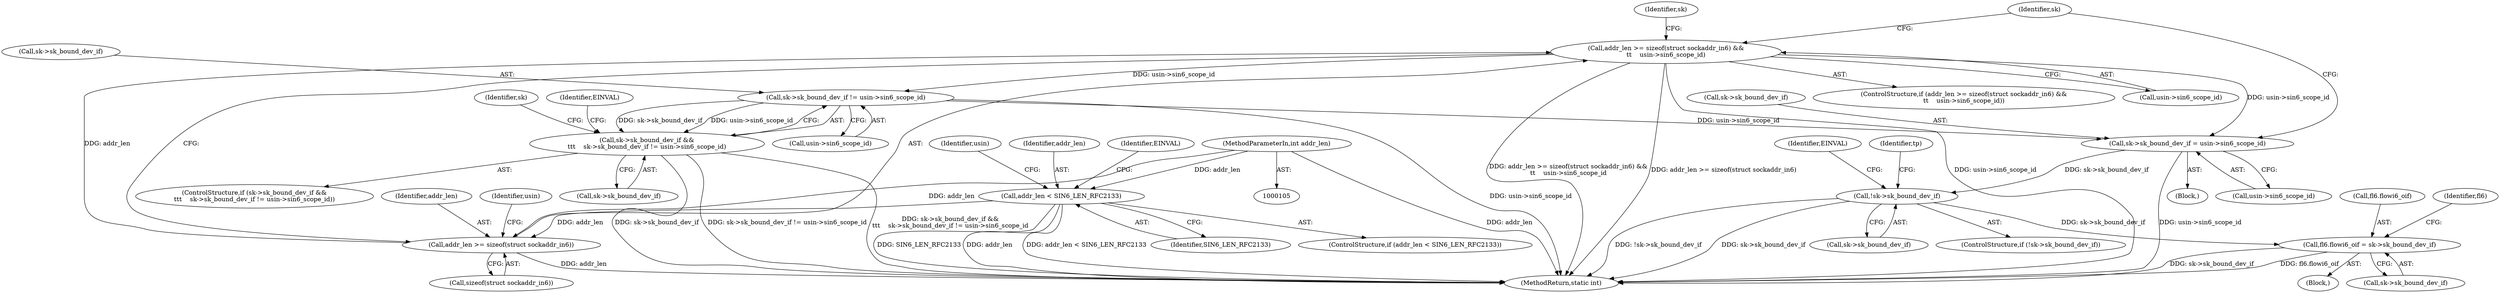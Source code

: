 digraph "0_linux_45f6fad84cc305103b28d73482b344d7f5b76f39_15@pointer" {
"1000259" [label="(Call,sk->sk_bound_dev_if != usin->sin6_scope_id)"];
"1000245" [label="(Call,addr_len >= sizeof(struct sockaddr_in6) &&\n\t\t    usin->sin6_scope_id)"];
"1000246" [label="(Call,addr_len >= sizeof(struct sockaddr_in6))"];
"1000148" [label="(Call,addr_len < SIN6_LEN_RFC2133)"];
"1000108" [label="(MethodParameterIn,int addr_len)"];
"1000255" [label="(Call,sk->sk_bound_dev_if &&\n\t\t\t    sk->sk_bound_dev_if != usin->sin6_scope_id)"];
"1000269" [label="(Call,sk->sk_bound_dev_if = usin->sin6_scope_id)"];
"1000277" [label="(Call,!sk->sk_bound_dev_if)"];
"1000479" [label="(Call,fl6.flowi6_oif = sk->sk_bound_dev_if)"];
"1000268" [label="(Identifier,EINVAL)"];
"1000479" [label="(Call,fl6.flowi6_oif = sk->sk_bound_dev_if)"];
"1000260" [label="(Call,sk->sk_bound_dev_if)"];
"1000269" [label="(Call,sk->sk_bound_dev_if = usin->sin6_scope_id)"];
"1000148" [label="(Call,addr_len < SIN6_LEN_RFC2133)"];
"1000246" [label="(Call,addr_len >= sizeof(struct sockaddr_in6))"];
"1000254" [label="(ControlStructure,if (sk->sk_bound_dev_if &&\n\t\t\t    sk->sk_bound_dev_if != usin->sin6_scope_id))"];
"1000245" [label="(Call,addr_len >= sizeof(struct sockaddr_in6) &&\n\t\t    usin->sin6_scope_id)"];
"1000149" [label="(Identifier,addr_len)"];
"1000256" [label="(Call,sk->sk_bound_dev_if)"];
"1000253" [label="(Block,)"];
"1000278" [label="(Call,sk->sk_bound_dev_if)"];
"1000109" [label="(Block,)"];
"1000717" [label="(MethodReturn,static int)"];
"1000271" [label="(Identifier,sk)"];
"1000483" [label="(Call,sk->sk_bound_dev_if)"];
"1000108" [label="(MethodParameterIn,int addr_len)"];
"1000270" [label="(Call,sk->sk_bound_dev_if)"];
"1000277" [label="(Call,!sk->sk_bound_dev_if)"];
"1000257" [label="(Identifier,sk)"];
"1000259" [label="(Call,sk->sk_bound_dev_if != usin->sin6_scope_id)"];
"1000244" [label="(ControlStructure,if (addr_len >= sizeof(struct sockaddr_in6) &&\n\t\t    usin->sin6_scope_id))"];
"1000276" [label="(ControlStructure,if (!sk->sk_bound_dev_if))"];
"1000288" [label="(Identifier,tp)"];
"1000153" [label="(Identifier,EINVAL)"];
"1000250" [label="(Call,usin->sin6_scope_id)"];
"1000150" [label="(Identifier,SIN6_LEN_RFC2133)"];
"1000248" [label="(Call,sizeof(struct sockaddr_in6))"];
"1000255" [label="(Call,sk->sk_bound_dev_if &&\n\t\t\t    sk->sk_bound_dev_if != usin->sin6_scope_id)"];
"1000273" [label="(Call,usin->sin6_scope_id)"];
"1000247" [label="(Identifier,addr_len)"];
"1000480" [label="(Call,fl6.flowi6_oif)"];
"1000283" [label="(Identifier,EINVAL)"];
"1000263" [label="(Call,usin->sin6_scope_id)"];
"1000147" [label="(ControlStructure,if (addr_len < SIN6_LEN_RFC2133))"];
"1000279" [label="(Identifier,sk)"];
"1000157" [label="(Identifier,usin)"];
"1000251" [label="(Identifier,usin)"];
"1000488" [label="(Identifier,fl6)"];
"1000259" -> "1000255"  [label="AST: "];
"1000259" -> "1000263"  [label="CFG: "];
"1000260" -> "1000259"  [label="AST: "];
"1000263" -> "1000259"  [label="AST: "];
"1000255" -> "1000259"  [label="CFG: "];
"1000259" -> "1000717"  [label="DDG: usin->sin6_scope_id"];
"1000259" -> "1000255"  [label="DDG: sk->sk_bound_dev_if"];
"1000259" -> "1000255"  [label="DDG: usin->sin6_scope_id"];
"1000245" -> "1000259"  [label="DDG: usin->sin6_scope_id"];
"1000259" -> "1000269"  [label="DDG: usin->sin6_scope_id"];
"1000245" -> "1000244"  [label="AST: "];
"1000245" -> "1000246"  [label="CFG: "];
"1000245" -> "1000250"  [label="CFG: "];
"1000246" -> "1000245"  [label="AST: "];
"1000250" -> "1000245"  [label="AST: "];
"1000257" -> "1000245"  [label="CFG: "];
"1000279" -> "1000245"  [label="CFG: "];
"1000245" -> "1000717"  [label="DDG: usin->sin6_scope_id"];
"1000245" -> "1000717"  [label="DDG: addr_len >= sizeof(struct sockaddr_in6) &&\n\t\t    usin->sin6_scope_id"];
"1000245" -> "1000717"  [label="DDG: addr_len >= sizeof(struct sockaddr_in6)"];
"1000246" -> "1000245"  [label="DDG: addr_len"];
"1000245" -> "1000269"  [label="DDG: usin->sin6_scope_id"];
"1000246" -> "1000248"  [label="CFG: "];
"1000247" -> "1000246"  [label="AST: "];
"1000248" -> "1000246"  [label="AST: "];
"1000251" -> "1000246"  [label="CFG: "];
"1000246" -> "1000717"  [label="DDG: addr_len"];
"1000148" -> "1000246"  [label="DDG: addr_len"];
"1000108" -> "1000246"  [label="DDG: addr_len"];
"1000148" -> "1000147"  [label="AST: "];
"1000148" -> "1000150"  [label="CFG: "];
"1000149" -> "1000148"  [label="AST: "];
"1000150" -> "1000148"  [label="AST: "];
"1000153" -> "1000148"  [label="CFG: "];
"1000157" -> "1000148"  [label="CFG: "];
"1000148" -> "1000717"  [label="DDG: addr_len"];
"1000148" -> "1000717"  [label="DDG: addr_len < SIN6_LEN_RFC2133"];
"1000148" -> "1000717"  [label="DDG: SIN6_LEN_RFC2133"];
"1000108" -> "1000148"  [label="DDG: addr_len"];
"1000108" -> "1000105"  [label="AST: "];
"1000108" -> "1000717"  [label="DDG: addr_len"];
"1000255" -> "1000254"  [label="AST: "];
"1000255" -> "1000256"  [label="CFG: "];
"1000256" -> "1000255"  [label="AST: "];
"1000268" -> "1000255"  [label="CFG: "];
"1000271" -> "1000255"  [label="CFG: "];
"1000255" -> "1000717"  [label="DDG: sk->sk_bound_dev_if != usin->sin6_scope_id"];
"1000255" -> "1000717"  [label="DDG: sk->sk_bound_dev_if &&\n\t\t\t    sk->sk_bound_dev_if != usin->sin6_scope_id"];
"1000255" -> "1000717"  [label="DDG: sk->sk_bound_dev_if"];
"1000269" -> "1000253"  [label="AST: "];
"1000269" -> "1000273"  [label="CFG: "];
"1000270" -> "1000269"  [label="AST: "];
"1000273" -> "1000269"  [label="AST: "];
"1000279" -> "1000269"  [label="CFG: "];
"1000269" -> "1000717"  [label="DDG: usin->sin6_scope_id"];
"1000269" -> "1000277"  [label="DDG: sk->sk_bound_dev_if"];
"1000277" -> "1000276"  [label="AST: "];
"1000277" -> "1000278"  [label="CFG: "];
"1000278" -> "1000277"  [label="AST: "];
"1000283" -> "1000277"  [label="CFG: "];
"1000288" -> "1000277"  [label="CFG: "];
"1000277" -> "1000717"  [label="DDG: sk->sk_bound_dev_if"];
"1000277" -> "1000717"  [label="DDG: !sk->sk_bound_dev_if"];
"1000277" -> "1000479"  [label="DDG: sk->sk_bound_dev_if"];
"1000479" -> "1000109"  [label="AST: "];
"1000479" -> "1000483"  [label="CFG: "];
"1000480" -> "1000479"  [label="AST: "];
"1000483" -> "1000479"  [label="AST: "];
"1000488" -> "1000479"  [label="CFG: "];
"1000479" -> "1000717"  [label="DDG: sk->sk_bound_dev_if"];
"1000479" -> "1000717"  [label="DDG: fl6.flowi6_oif"];
}
